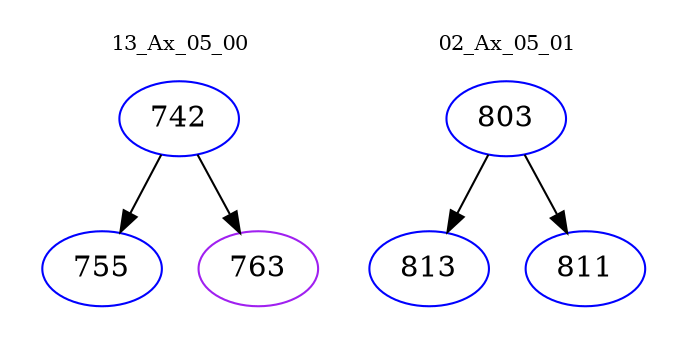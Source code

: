 digraph{
subgraph cluster_0 {
color = white
label = "13_Ax_05_00";
fontsize=10;
T0_742 [label="742", color="blue"]
T0_742 -> T0_755 [color="black"]
T0_755 [label="755", color="blue"]
T0_742 -> T0_763 [color="black"]
T0_763 [label="763", color="purple"]
}
subgraph cluster_1 {
color = white
label = "02_Ax_05_01";
fontsize=10;
T1_803 [label="803", color="blue"]
T1_803 -> T1_813 [color="black"]
T1_813 [label="813", color="blue"]
T1_803 -> T1_811 [color="black"]
T1_811 [label="811", color="blue"]
}
}
